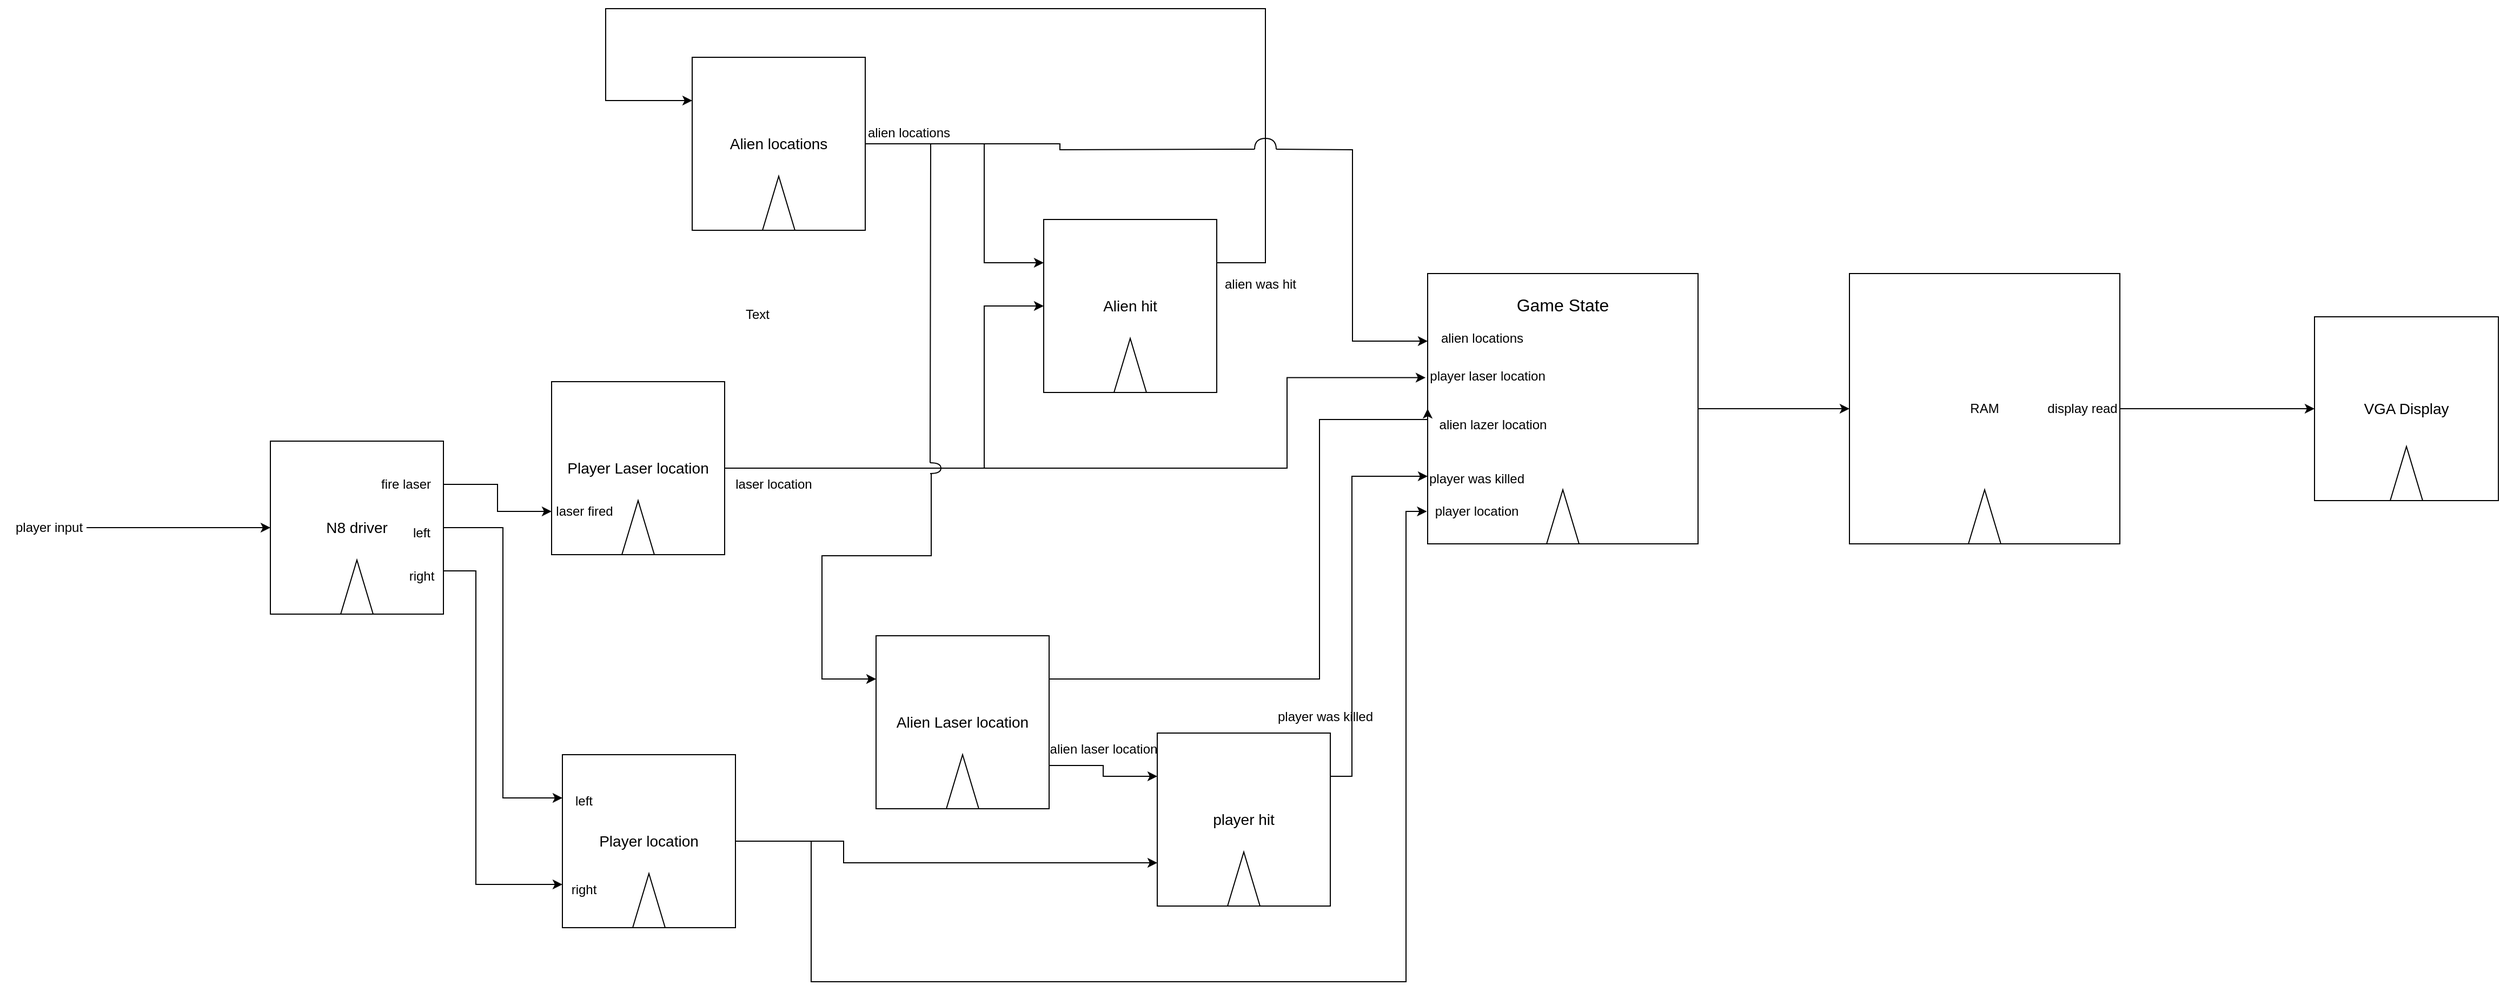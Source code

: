 <mxfile version="22.0.1" type="device">
  <diagram name="Page-1" id="jj3Qg5OpltzgcFYNsJr6">
    <mxGraphModel dx="5867" dy="2613" grid="1" gridSize="10" guides="1" tooltips="1" connect="1" arrows="1" fold="1" page="1" pageScale="1" pageWidth="1100" pageHeight="850" math="0" shadow="0">
      <root>
        <mxCell id="0" />
        <mxCell id="1" parent="0" />
        <mxCell id="cHBeoFx47e12uZDu55un-11" value="RAM" style="rounded=0;whiteSpace=wrap;html=1;" vertex="1" parent="1">
          <mxGeometry x="330" y="625" width="250" height="250" as="geometry" />
        </mxCell>
        <mxCell id="cHBeoFx47e12uZDu55un-7" style="edgeStyle=orthogonalEdgeStyle;rounded=0;orthogonalLoop=1;jettySize=auto;html=1;exitX=1;exitY=0.5;exitDx=0;exitDy=0;entryX=0;entryY=0.5;entryDx=0;entryDy=0;" edge="1" parent="1" source="cHBeoFx47e12uZDu55un-11" target="cHBeoFx47e12uZDu55un-4">
          <mxGeometry relative="1" as="geometry" />
        </mxCell>
        <mxCell id="cHBeoFx47e12uZDu55un-4" value="&lt;font style=&quot;font-size: 14px;&quot;&gt;VGA Display&lt;br&gt;&lt;/font&gt;" style="whiteSpace=wrap;html=1;aspect=fixed;" vertex="1" parent="1">
          <mxGeometry x="760" y="665" width="170" height="170" as="geometry" />
        </mxCell>
        <mxCell id="cHBeoFx47e12uZDu55un-10" value="display read" style="text;html=1;align=center;verticalAlign=middle;resizable=0;points=[];autosize=1;strokeColor=none;fillColor=none;" vertex="1" parent="1">
          <mxGeometry x="500" y="735" width="90" height="30" as="geometry" />
        </mxCell>
        <mxCell id="cHBeoFx47e12uZDu55un-13" value="" style="triangle;whiteSpace=wrap;html=1;rotation=-90;" vertex="1" parent="1">
          <mxGeometry x="430" y="835" width="50" height="30" as="geometry" />
        </mxCell>
        <mxCell id="cHBeoFx47e12uZDu55un-14" value="" style="triangle;whiteSpace=wrap;html=1;rotation=-90;" vertex="1" parent="1">
          <mxGeometry x="820" y="795" width="50" height="30" as="geometry" />
        </mxCell>
        <mxCell id="cHBeoFx47e12uZDu55un-43" style="edgeStyle=orthogonalEdgeStyle;rounded=0;orthogonalLoop=1;jettySize=auto;html=1;exitX=1;exitY=0.5;exitDx=0;exitDy=0;entryX=0;entryY=0.25;entryDx=0;entryDy=0;" edge="1" parent="1" source="cHBeoFx47e12uZDu55un-15" target="cHBeoFx47e12uZDu55un-21">
          <mxGeometry relative="1" as="geometry">
            <Array as="points">
              <mxPoint x="-470" y="505" />
              <mxPoint x="-470" y="615" />
            </Array>
          </mxGeometry>
        </mxCell>
        <mxCell id="cHBeoFx47e12uZDu55un-15" value="&lt;font style=&quot;font-size: 14px;&quot;&gt;Alien locations&lt;/font&gt;" style="whiteSpace=wrap;html=1;aspect=fixed;" vertex="1" parent="1">
          <mxGeometry x="-740" y="425" width="160" height="160" as="geometry" />
        </mxCell>
        <mxCell id="cHBeoFx47e12uZDu55un-16" value="" style="triangle;whiteSpace=wrap;html=1;rotation=-90;" vertex="1" parent="1">
          <mxGeometry x="-685" y="545" width="50" height="30" as="geometry" />
        </mxCell>
        <mxCell id="cHBeoFx47e12uZDu55un-20" style="edgeStyle=orthogonalEdgeStyle;rounded=0;orthogonalLoop=1;jettySize=auto;html=1;exitX=1;exitY=0.5;exitDx=0;exitDy=0;entryX=-0.008;entryY=0.385;entryDx=0;entryDy=0;entryPerimeter=0;" edge="1" parent="1" source="cHBeoFx47e12uZDu55un-18" target="cHBeoFx47e12uZDu55un-47">
          <mxGeometry relative="1" as="geometry">
            <Array as="points">
              <mxPoint x="-190" y="805" />
              <mxPoint x="-190" y="721" />
            </Array>
          </mxGeometry>
        </mxCell>
        <mxCell id="cHBeoFx47e12uZDu55un-44" style="edgeStyle=orthogonalEdgeStyle;rounded=0;orthogonalLoop=1;jettySize=auto;html=1;exitX=1;exitY=0.5;exitDx=0;exitDy=0;entryX=0;entryY=0.5;entryDx=0;entryDy=0;" edge="1" parent="1" source="cHBeoFx47e12uZDu55un-18" target="cHBeoFx47e12uZDu55un-21">
          <mxGeometry relative="1" as="geometry">
            <Array as="points">
              <mxPoint x="-470" y="805" />
              <mxPoint x="-470" y="655" />
            </Array>
          </mxGeometry>
        </mxCell>
        <mxCell id="cHBeoFx47e12uZDu55un-18" value="&lt;font style=&quot;font-size: 14px;&quot;&gt;Player Laser location&lt;/font&gt;" style="whiteSpace=wrap;html=1;aspect=fixed;" vertex="1" parent="1">
          <mxGeometry x="-870" y="725" width="160" height="160" as="geometry" />
        </mxCell>
        <mxCell id="cHBeoFx47e12uZDu55un-19" value="" style="triangle;whiteSpace=wrap;html=1;rotation=-90;" vertex="1" parent="1">
          <mxGeometry x="-815" y="845" width="50" height="30" as="geometry" />
        </mxCell>
        <mxCell id="cHBeoFx47e12uZDu55un-60" style="edgeStyle=orthogonalEdgeStyle;rounded=0;orthogonalLoop=1;jettySize=auto;html=1;exitX=1;exitY=0.25;exitDx=0;exitDy=0;entryX=0;entryY=0.25;entryDx=0;entryDy=0;" edge="1" parent="1" source="cHBeoFx47e12uZDu55un-21" target="cHBeoFx47e12uZDu55un-15">
          <mxGeometry relative="1" as="geometry">
            <Array as="points">
              <mxPoint x="-210" y="615" />
              <mxPoint x="-210" y="380" />
              <mxPoint x="-820" y="380" />
              <mxPoint x="-820" y="465" />
            </Array>
          </mxGeometry>
        </mxCell>
        <mxCell id="cHBeoFx47e12uZDu55un-21" value="&lt;span style=&quot;font-size: 14px;&quot;&gt;Alien hit&lt;br&gt;&lt;/span&gt;" style="whiteSpace=wrap;html=1;aspect=fixed;" vertex="1" parent="1">
          <mxGeometry x="-415" y="575" width="160" height="160" as="geometry" />
        </mxCell>
        <mxCell id="cHBeoFx47e12uZDu55un-22" value="" style="triangle;whiteSpace=wrap;html=1;rotation=-90;" vertex="1" parent="1">
          <mxGeometry x="-360" y="695" width="50" height="30" as="geometry" />
        </mxCell>
        <mxCell id="cHBeoFx47e12uZDu55un-29" style="edgeStyle=orthogonalEdgeStyle;rounded=0;orthogonalLoop=1;jettySize=auto;html=1;exitX=1;exitY=0.25;exitDx=0;exitDy=0;entryX=0;entryY=0.75;entryDx=0;entryDy=0;" edge="1" parent="1" source="cHBeoFx47e12uZDu55un-27" target="cHBeoFx47e12uZDu55un-18">
          <mxGeometry relative="1" as="geometry" />
        </mxCell>
        <mxCell id="cHBeoFx47e12uZDu55un-35" style="edgeStyle=orthogonalEdgeStyle;rounded=0;orthogonalLoop=1;jettySize=auto;html=1;exitX=1;exitY=0.5;exitDx=0;exitDy=0;entryX=0;entryY=0.25;entryDx=0;entryDy=0;" edge="1" parent="1" source="cHBeoFx47e12uZDu55un-27" target="cHBeoFx47e12uZDu55un-31">
          <mxGeometry relative="1" as="geometry" />
        </mxCell>
        <mxCell id="cHBeoFx47e12uZDu55un-80" style="edgeStyle=orthogonalEdgeStyle;rounded=0;orthogonalLoop=1;jettySize=auto;html=1;exitX=1;exitY=0.75;exitDx=0;exitDy=0;entryX=0;entryY=0.75;entryDx=0;entryDy=0;" edge="1" parent="1" source="cHBeoFx47e12uZDu55un-27" target="cHBeoFx47e12uZDu55un-31">
          <mxGeometry relative="1" as="geometry">
            <Array as="points">
              <mxPoint x="-940" y="900" />
              <mxPoint x="-940" y="1190" />
            </Array>
          </mxGeometry>
        </mxCell>
        <mxCell id="cHBeoFx47e12uZDu55un-27" value="&lt;font style=&quot;font-size: 14px;&quot;&gt;N8 driver&lt;/font&gt;" style="whiteSpace=wrap;html=1;aspect=fixed;" vertex="1" parent="1">
          <mxGeometry x="-1130" y="780" width="160" height="160" as="geometry" />
        </mxCell>
        <mxCell id="cHBeoFx47e12uZDu55un-28" value="" style="triangle;whiteSpace=wrap;html=1;rotation=-90;" vertex="1" parent="1">
          <mxGeometry x="-1075" y="900" width="50" height="30" as="geometry" />
        </mxCell>
        <mxCell id="cHBeoFx47e12uZDu55un-39" style="edgeStyle=orthogonalEdgeStyle;rounded=0;orthogonalLoop=1;jettySize=auto;html=1;exitX=1;exitY=0.5;exitDx=0;exitDy=0;entryX=0;entryY=0.75;entryDx=0;entryDy=0;" edge="1" parent="1" source="cHBeoFx47e12uZDu55un-31" target="cHBeoFx47e12uZDu55un-36">
          <mxGeometry relative="1" as="geometry">
            <mxPoint x="-530" y="1120" as="targetPoint" />
            <Array as="points">
              <mxPoint x="-600" y="1150" />
              <mxPoint x="-600" y="1170" />
            </Array>
          </mxGeometry>
        </mxCell>
        <mxCell id="cHBeoFx47e12uZDu55un-31" value="&lt;font style=&quot;font-size: 14px;&quot;&gt;Player location&lt;/font&gt;" style="whiteSpace=wrap;html=1;aspect=fixed;" vertex="1" parent="1">
          <mxGeometry x="-860" y="1070" width="160" height="160" as="geometry" />
        </mxCell>
        <mxCell id="cHBeoFx47e12uZDu55un-32" value="" style="triangle;whiteSpace=wrap;html=1;rotation=-90;" vertex="1" parent="1">
          <mxGeometry x="-805" y="1190" width="50" height="30" as="geometry" />
        </mxCell>
        <mxCell id="cHBeoFx47e12uZDu55un-40" style="edgeStyle=orthogonalEdgeStyle;rounded=0;orthogonalLoop=1;jettySize=auto;html=1;exitX=1;exitY=0.75;exitDx=0;exitDy=0;entryX=0;entryY=0.25;entryDx=0;entryDy=0;" edge="1" parent="1" source="cHBeoFx47e12uZDu55un-33" target="cHBeoFx47e12uZDu55un-36">
          <mxGeometry relative="1" as="geometry" />
        </mxCell>
        <mxCell id="cHBeoFx47e12uZDu55un-33" value="&lt;font style=&quot;font-size: 14px;&quot;&gt;Alien Laser location&lt;/font&gt;" style="whiteSpace=wrap;html=1;aspect=fixed;" vertex="1" parent="1">
          <mxGeometry x="-570" y="960" width="160" height="160" as="geometry" />
        </mxCell>
        <mxCell id="cHBeoFx47e12uZDu55un-34" value="" style="triangle;whiteSpace=wrap;html=1;rotation=-90;" vertex="1" parent="1">
          <mxGeometry x="-515" y="1080" width="50" height="30" as="geometry" />
        </mxCell>
        <mxCell id="cHBeoFx47e12uZDu55un-51" style="edgeStyle=orthogonalEdgeStyle;rounded=0;orthogonalLoop=1;jettySize=auto;html=1;exitX=1;exitY=0.25;exitDx=0;exitDy=0;entryX=0;entryY=0.75;entryDx=0;entryDy=0;" edge="1" parent="1" source="cHBeoFx47e12uZDu55un-36" target="cHBeoFx47e12uZDu55un-47">
          <mxGeometry relative="1" as="geometry">
            <Array as="points">
              <mxPoint x="-130" y="1090" />
              <mxPoint x="-130" y="813" />
            </Array>
          </mxGeometry>
        </mxCell>
        <mxCell id="cHBeoFx47e12uZDu55un-36" value="&lt;font style=&quot;font-size: 14px;&quot;&gt;player hit&lt;/font&gt;" style="whiteSpace=wrap;html=1;aspect=fixed;" vertex="1" parent="1">
          <mxGeometry x="-310" y="1050" width="160" height="160" as="geometry" />
        </mxCell>
        <mxCell id="cHBeoFx47e12uZDu55un-37" value="" style="triangle;whiteSpace=wrap;html=1;rotation=-90;" vertex="1" parent="1">
          <mxGeometry x="-255" y="1170" width="50" height="30" as="geometry" />
        </mxCell>
        <mxCell id="cHBeoFx47e12uZDu55un-50" style="edgeStyle=orthogonalEdgeStyle;rounded=0;orthogonalLoop=1;jettySize=auto;html=1;exitX=1;exitY=0.5;exitDx=0;exitDy=0;entryX=0;entryY=0.5;entryDx=0;entryDy=0;" edge="1" parent="1" source="cHBeoFx47e12uZDu55un-47" target="cHBeoFx47e12uZDu55un-11">
          <mxGeometry relative="1" as="geometry" />
        </mxCell>
        <mxCell id="cHBeoFx47e12uZDu55un-47" value="&lt;font style=&quot;font-size: 16px;&quot;&gt;Game State&lt;br&gt;&lt;br&gt;&lt;br&gt;&lt;br&gt;&lt;br&gt;&lt;br&gt;&lt;br&gt;&lt;br&gt;&lt;br&gt;&lt;br&gt;&lt;br&gt;&lt;/font&gt;" style="rounded=0;whiteSpace=wrap;html=1;" vertex="1" parent="1">
          <mxGeometry x="-60" y="625" width="250" height="250" as="geometry" />
        </mxCell>
        <mxCell id="cHBeoFx47e12uZDu55un-49" value="" style="triangle;whiteSpace=wrap;html=1;rotation=-90;" vertex="1" parent="1">
          <mxGeometry x="40" y="835" width="50" height="30" as="geometry" />
        </mxCell>
        <mxCell id="cHBeoFx47e12uZDu55un-52" value="" style="endArrow=classic;html=1;rounded=0;entryX=0;entryY=0.5;entryDx=0;entryDy=0;" edge="1" parent="1" target="cHBeoFx47e12uZDu55un-27">
          <mxGeometry width="50" height="50" relative="1" as="geometry">
            <mxPoint x="-1300" y="860" as="sourcePoint" />
            <mxPoint x="-1250" y="800" as="targetPoint" />
          </mxGeometry>
        </mxCell>
        <mxCell id="cHBeoFx47e12uZDu55un-53" value="player input" style="text;html=1;align=center;verticalAlign=middle;resizable=0;points=[];autosize=1;strokeColor=none;fillColor=none;" vertex="1" parent="1">
          <mxGeometry x="-1380" y="845" width="90" height="30" as="geometry" />
        </mxCell>
        <mxCell id="cHBeoFx47e12uZDu55un-57" value="left" style="text;strokeColor=none;align=center;fillColor=none;html=1;verticalAlign=middle;whiteSpace=wrap;rounded=0;" vertex="1" parent="1">
          <mxGeometry x="-1020" y="850" width="60" height="30" as="geometry" />
        </mxCell>
        <mxCell id="cHBeoFx47e12uZDu55un-58" value="fire laser" style="text;html=1;align=center;verticalAlign=middle;resizable=0;points=[];autosize=1;strokeColor=none;fillColor=none;" vertex="1" parent="1">
          <mxGeometry x="-1040" y="805" width="70" height="30" as="geometry" />
        </mxCell>
        <mxCell id="cHBeoFx47e12uZDu55un-59" value="laser location" style="text;html=1;align=center;verticalAlign=middle;resizable=0;points=[];autosize=1;strokeColor=none;fillColor=none;" vertex="1" parent="1">
          <mxGeometry x="-710" y="805" width="90" height="30" as="geometry" />
        </mxCell>
        <mxCell id="cHBeoFx47e12uZDu55un-61" value="alien was hit" style="text;html=1;align=center;verticalAlign=middle;resizable=0;points=[];autosize=1;strokeColor=none;fillColor=none;" vertex="1" parent="1">
          <mxGeometry x="-260" y="620" width="90" height="30" as="geometry" />
        </mxCell>
        <mxCell id="cHBeoFx47e12uZDu55un-62" value="alien locations" style="text;html=1;align=center;verticalAlign=middle;resizable=0;points=[];autosize=1;strokeColor=none;fillColor=none;" vertex="1" parent="1">
          <mxGeometry x="-590" y="480" width="100" height="30" as="geometry" />
        </mxCell>
        <mxCell id="cHBeoFx47e12uZDu55un-63" value="" style="curved=1;endArrow=none;html=1;rounded=0;endFill=0;" edge="1" parent="1">
          <mxGeometry width="50" height="50" relative="1" as="geometry">
            <mxPoint x="-220" y="510" as="sourcePoint" />
            <mxPoint x="-200" y="510" as="targetPoint" />
            <Array as="points">
              <mxPoint x="-220" y="500" />
              <mxPoint x="-200" y="500" />
            </Array>
          </mxGeometry>
        </mxCell>
        <mxCell id="cHBeoFx47e12uZDu55un-64" value="" style="curved=1;endArrow=none;html=1;rounded=0;endFill=0;" edge="1" parent="1">
          <mxGeometry width="50" height="50" relative="1" as="geometry">
            <mxPoint x="-520" y="800" as="sourcePoint" />
            <mxPoint x="-520" y="810" as="targetPoint" />
            <Array as="points">
              <mxPoint x="-510" y="800" />
              <mxPoint x="-510" y="810" />
            </Array>
          </mxGeometry>
        </mxCell>
        <mxCell id="cHBeoFx47e12uZDu55un-65" value="" style="endArrow=none;html=1;rounded=0;edgeStyle=orthogonalEdgeStyle;exitX=1;exitY=0.5;exitDx=0;exitDy=0;endFill=0;" edge="1" parent="1" source="cHBeoFx47e12uZDu55un-15">
          <mxGeometry width="50" height="50" relative="1" as="geometry">
            <mxPoint x="-570" y="530" as="sourcePoint" />
            <mxPoint x="-520" y="800" as="targetPoint" />
          </mxGeometry>
        </mxCell>
        <mxCell id="cHBeoFx47e12uZDu55un-66" value="" style="endArrow=classic;html=1;rounded=0;entryX=0;entryY=0.25;entryDx=0;entryDy=0;edgeStyle=orthogonalEdgeStyle;" edge="1" parent="1" target="cHBeoFx47e12uZDu55un-33">
          <mxGeometry width="50" height="50" relative="1" as="geometry">
            <mxPoint x="-520" y="810" as="sourcePoint" />
            <mxPoint x="-470" y="760" as="targetPoint" />
            <Array as="points">
              <mxPoint x="-519" y="810" />
              <mxPoint x="-519" y="886" />
              <mxPoint x="-620" y="886" />
              <mxPoint x="-620" y="1000" />
            </Array>
          </mxGeometry>
        </mxCell>
        <mxCell id="cHBeoFx47e12uZDu55un-67" value="" style="endArrow=none;html=1;rounded=0;exitX=1;exitY=0.5;exitDx=0;exitDy=0;edgeStyle=orthogonalEdgeStyle;endFill=0;" edge="1" parent="1" source="cHBeoFx47e12uZDu55un-15">
          <mxGeometry width="50" height="50" relative="1" as="geometry">
            <mxPoint x="-570" y="530" as="sourcePoint" />
            <mxPoint x="-220" y="510" as="targetPoint" />
          </mxGeometry>
        </mxCell>
        <mxCell id="cHBeoFx47e12uZDu55un-68" value="" style="endArrow=classic;html=1;rounded=0;entryX=0;entryY=0.25;entryDx=0;entryDy=0;edgeStyle=orthogonalEdgeStyle;" edge="1" parent="1" target="cHBeoFx47e12uZDu55un-47">
          <mxGeometry width="50" height="50" relative="1" as="geometry">
            <mxPoint x="-200" y="510" as="sourcePoint" />
            <mxPoint x="-150" y="460" as="targetPoint" />
          </mxGeometry>
        </mxCell>
        <mxCell id="cHBeoFx47e12uZDu55un-69" value="player was killed" style="text;html=1;align=center;verticalAlign=middle;resizable=0;points=[];autosize=1;strokeColor=none;fillColor=none;" vertex="1" parent="1">
          <mxGeometry x="-210" y="1020" width="110" height="30" as="geometry" />
        </mxCell>
        <mxCell id="cHBeoFx47e12uZDu55un-70" value="alien laser location" style="text;html=1;align=center;verticalAlign=middle;resizable=0;points=[];autosize=1;strokeColor=none;fillColor=none;" vertex="1" parent="1">
          <mxGeometry x="-420" y="1050" width="120" height="30" as="geometry" />
        </mxCell>
        <mxCell id="cHBeoFx47e12uZDu55un-71" value="player was killed" style="text;html=1;align=center;verticalAlign=middle;resizable=0;points=[];autosize=1;strokeColor=none;fillColor=none;" vertex="1" parent="1">
          <mxGeometry x="-70" y="800" width="110" height="30" as="geometry" />
        </mxCell>
        <mxCell id="cHBeoFx47e12uZDu55un-72" value="player laser location" style="text;html=1;align=center;verticalAlign=middle;resizable=0;points=[];autosize=1;strokeColor=none;fillColor=none;" vertex="1" parent="1">
          <mxGeometry x="-70" y="705" width="130" height="30" as="geometry" />
        </mxCell>
        <mxCell id="cHBeoFx47e12uZDu55un-75" value="alien locations" style="text;html=1;align=center;verticalAlign=middle;resizable=0;points=[];autosize=1;strokeColor=none;fillColor=none;" vertex="1" parent="1">
          <mxGeometry x="-60" y="670" width="100" height="30" as="geometry" />
        </mxCell>
        <mxCell id="cHBeoFx47e12uZDu55un-77" value="Text" style="text;html=1;align=center;verticalAlign=middle;resizable=0;points=[];autosize=1;strokeColor=none;fillColor=none;" vertex="1" parent="1">
          <mxGeometry x="-705" y="648" width="50" height="30" as="geometry" />
        </mxCell>
        <mxCell id="cHBeoFx47e12uZDu55un-78" value="laser fired" style="text;html=1;align=center;verticalAlign=middle;resizable=0;points=[];autosize=1;strokeColor=none;fillColor=none;" vertex="1" parent="1">
          <mxGeometry x="-880" y="830" width="80" height="30" as="geometry" />
        </mxCell>
        <mxCell id="cHBeoFx47e12uZDu55un-82" value="right" style="text;strokeColor=none;align=center;fillColor=none;html=1;verticalAlign=middle;whiteSpace=wrap;rounded=0;" vertex="1" parent="1">
          <mxGeometry x="-1020" y="890" width="60" height="30" as="geometry" />
        </mxCell>
        <mxCell id="cHBeoFx47e12uZDu55un-83" value="right" style="text;strokeColor=none;align=center;fillColor=none;html=1;verticalAlign=middle;whiteSpace=wrap;rounded=0;" vertex="1" parent="1">
          <mxGeometry x="-870" y="1180" width="60" height="30" as="geometry" />
        </mxCell>
        <mxCell id="cHBeoFx47e12uZDu55un-84" value="left" style="text;strokeColor=none;align=center;fillColor=none;html=1;verticalAlign=middle;whiteSpace=wrap;rounded=0;" vertex="1" parent="1">
          <mxGeometry x="-870" y="1098" width="60" height="30" as="geometry" />
        </mxCell>
        <mxCell id="cHBeoFx47e12uZDu55un-85" style="edgeStyle=orthogonalEdgeStyle;rounded=0;orthogonalLoop=1;jettySize=auto;html=1;exitX=1;exitY=0.25;exitDx=0;exitDy=0;entryX=0;entryY=0.5;entryDx=0;entryDy=0;" edge="1" parent="1" source="cHBeoFx47e12uZDu55un-33" target="cHBeoFx47e12uZDu55un-47">
          <mxGeometry relative="1" as="geometry">
            <mxPoint x="-100" y="770" as="targetPoint" />
            <Array as="points">
              <mxPoint x="-160" y="1000" />
              <mxPoint x="-160" y="760" />
              <mxPoint x="-60" y="760" />
            </Array>
          </mxGeometry>
        </mxCell>
        <mxCell id="cHBeoFx47e12uZDu55un-86" value="alien lazer location" style="text;html=1;align=center;verticalAlign=middle;resizable=0;points=[];autosize=1;strokeColor=none;fillColor=none;" vertex="1" parent="1">
          <mxGeometry x="-60" y="750" width="120" height="30" as="geometry" />
        </mxCell>
        <mxCell id="cHBeoFx47e12uZDu55un-87" style="edgeStyle=orthogonalEdgeStyle;rounded=0;orthogonalLoop=1;jettySize=auto;html=1;exitX=1;exitY=0.5;exitDx=0;exitDy=0;entryX=-0.003;entryY=0.88;entryDx=0;entryDy=0;entryPerimeter=0;" edge="1" parent="1" source="cHBeoFx47e12uZDu55un-31" target="cHBeoFx47e12uZDu55un-47">
          <mxGeometry relative="1" as="geometry">
            <Array as="points">
              <mxPoint x="-630" y="1150" />
              <mxPoint x="-630" y="1280" />
              <mxPoint x="-80" y="1280" />
              <mxPoint x="-80" y="845" />
            </Array>
          </mxGeometry>
        </mxCell>
        <mxCell id="cHBeoFx47e12uZDu55un-88" value="player location" style="text;html=1;align=center;verticalAlign=middle;resizable=0;points=[];autosize=1;strokeColor=none;fillColor=none;" vertex="1" parent="1">
          <mxGeometry x="-65" y="830" width="100" height="30" as="geometry" />
        </mxCell>
      </root>
    </mxGraphModel>
  </diagram>
</mxfile>
